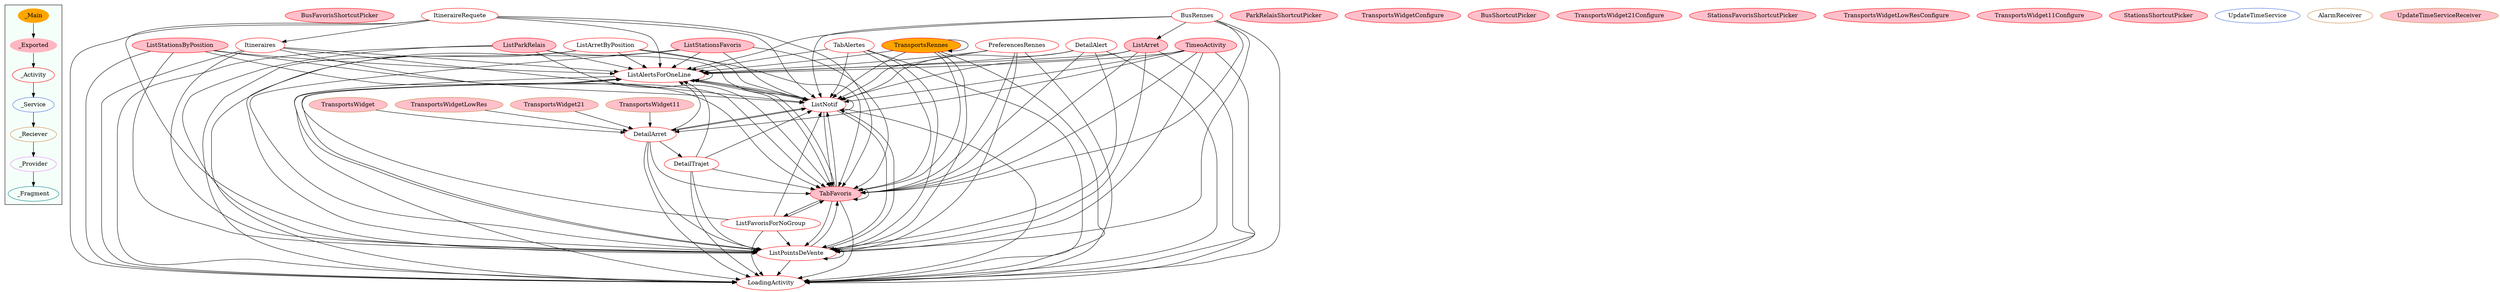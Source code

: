 digraph G {
subgraph cluster_legend{ 
bgcolor=mintcream;
_Activity[color = red];
_Service[color = royalblue];
_Provider[color = violet];
_Reciever[color = peru];
_Fragment[color = teal];
_Main[style=filled, fillcolor=orange, color = mintcream];
_Exported[style=filled, fillcolor=lightpink, color = mintcream];
_Main -> _Exported -> _Activity -> _Service -> _Reciever -> _Provider -> _Fragment; 
}
BusFavorisShortcutPicker[style=filled, fillcolor=pink, color = red];
ItineraireRequete[color = red];
ListAlertsForOneLine[color = red];
ParkRelaisShortcutPicker[style=filled, fillcolor=pink, color = red];
TransportsWidgetConfigure[style=filled, fillcolor=pink, color = red];
BusShortcutPicker[style=filled, fillcolor=pink, color = red];
PreferencesRennes[color = red];
TransportsWidget21Configure[style=filled, fillcolor=pink, color = red];
TimeoActivity[style=filled, fillcolor=pink, color = red];
StationsFavorisShortcutPicker[style=filled, fillcolor=pink, color = red];
BusRennes[color = red];
LoadingActivity[color = red];
TransportsWidgetLowResConfigure[style=filled, fillcolor=pink, color = red];
ListStationsFavoris[style=filled, fillcolor=pink, color = red];
ListStationsByPosition[style=filled, fillcolor=pink, color = red];
Itineraires[color = red];
ListParkRelais[style=filled, fillcolor=pink, color = red];
ListArretByPosition[color = red];
ListNotif[color = red];
TransportsRennes[style=filled, fillcolor=orange, color = red];
DetailAlert[color = red];
ListPointsDeVente[color = red];
TabAlertes[color = red];
DetailTrajet[color = red];
TransportsWidget11Configure[style=filled, fillcolor=pink, color = red];
DetailArret[color = red];
ListArret[style=filled, fillcolor=pink, color = red];
TabFavoris[style=filled, fillcolor=pink, color = red];
StationsShortcutPicker[style=filled, fillcolor=pink, color = red];
ListFavorisForNoGroup[color = red];
UpdateTimeService[color = royalblue];
TransportsWidget21[style=filled, fillcolor=pink, color = peru];
TransportsWidget11[style=filled, fillcolor=pink, color = peru];
TransportsWidget[style=filled, fillcolor=pink, color = peru];
AlarmReceiver[color = peru];
TransportsWidgetLowRes[style=filled, fillcolor=pink, color = peru];
UpdateTimeServiceReceiver[style=filled, fillcolor=pink, color = peru];
ItineraireRequete->Itineraires;
ItineraireRequete->ListPointsDeVente;
ItineraireRequete->ListNotif;
ItineraireRequete->TabFavoris;
ItineraireRequete->LoadingActivity;
ItineraireRequete->ListAlertsForOneLine;
ListAlertsForOneLine->ListNotif;
ListAlertsForOneLine->LoadingActivity;
ListAlertsForOneLine->ListPointsDeVente;
ListAlertsForOneLine->TabFavoris;
ListAlertsForOneLine->ListAlertsForOneLine;
TransportsRennes->LoadingActivity;
TransportsRennes->ListPointsDeVente;
TransportsRennes->TabFavoris;
TransportsRennes->ListAlertsForOneLine;
TransportsRennes->TransportsRennes;
TransportsRennes->ListNotif;
ListPointsDeVente->ListNotif;
ListPointsDeVente->ListPointsDeVente;
ListPointsDeVente->TabFavoris;
ListPointsDeVente->ListAlertsForOneLine;
ListPointsDeVente->LoadingActivity;
DetailAlert->ListAlertsForOneLine;
DetailAlert->TabFavoris;
DetailAlert->LoadingActivity;
DetailAlert->ListNotif;
DetailAlert->ListPointsDeVente;
TabAlertes->ListAlertsForOneLine;
TabAlertes->LoadingActivity;
TabAlertes->ListNotif;
TabAlertes->ListPointsDeVente;
TabAlertes->TabFavoris;
PreferencesRennes->LoadingActivity;
PreferencesRennes->TabFavoris;
PreferencesRennes->ListPointsDeVente;
PreferencesRennes->ListAlertsForOneLine;
PreferencesRennes->ListNotif;
DetailTrajet->ListAlertsForOneLine;
DetailTrajet->TabFavoris;
DetailTrajet->LoadingActivity;
DetailTrajet->ListNotif;
DetailTrajet->ListPointsDeVente;
TimeoActivity->ListAlertsForOneLine;
TimeoActivity->ListNotif;
TimeoActivity->TabFavoris;
TimeoActivity->DetailArret;
TimeoActivity->LoadingActivity;
TimeoActivity->ListPointsDeVente;
TransportsWidgetLowRes->DetailArret;
BusRennes->ListArret;
BusRennes->LoadingActivity;
BusRennes->ListAlertsForOneLine;
BusRennes->ListNotif;
BusRennes->ListPointsDeVente;
BusRennes->TabFavoris;
DetailArret->DetailTrajet;
DetailArret->ListNotif;
DetailArret->TabFavoris;
DetailArret->LoadingActivity;
DetailArret->ListPointsDeVente;
DetailArret->ListAlertsForOneLine;
TransportsWidget21->DetailArret;
TransportsWidget11->DetailArret;
ListArret->TabFavoris;
ListArret->LoadingActivity;
ListArret->ListNotif;
ListArret->ListAlertsForOneLine;
ListArret->ListPointsDeVente;
TransportsWidget->DetailArret;
TabFavoris->TabFavoris;
TabFavoris->ListFavorisForNoGroup;
TabFavoris->ListAlertsForOneLine;
TabFavoris->ListNotif;
TabFavoris->LoadingActivity;
TabFavoris->ListPointsDeVente;
ListStationsFavoris->ListNotif;
ListStationsFavoris->TabFavoris;
ListStationsFavoris->ListAlertsForOneLine;
ListStationsFavoris->ListPointsDeVente;
ListStationsFavoris->LoadingActivity;
Itineraires->TabFavoris;
Itineraires->ListAlertsForOneLine;
Itineraires->ListPointsDeVente;
Itineraires->ListNotif;
Itineraires->LoadingActivity;
ListStationsByPosition->ListAlertsForOneLine;
ListStationsByPosition->ListNotif;
ListStationsByPosition->ListPointsDeVente;
ListStationsByPosition->TabFavoris;
ListStationsByPosition->LoadingActivity;
ListFavorisForNoGroup->TabFavoris;
ListFavorisForNoGroup->ListNotif;
ListFavorisForNoGroup->ListAlertsForOneLine;
ListFavorisForNoGroup->LoadingActivity;
ListFavorisForNoGroup->ListPointsDeVente;
ListParkRelais->TabFavoris;
ListParkRelais->ListNotif;
ListParkRelais->ListAlertsForOneLine;
ListParkRelais->ListPointsDeVente;
ListParkRelais->LoadingActivity;
ListArretByPosition->LoadingActivity;
ListArretByPosition->TabFavoris;
ListArretByPosition->ListAlertsForOneLine;
ListArretByPosition->ListPointsDeVente;
ListArretByPosition->ListNotif;
ListNotif->ListAlertsForOneLine;
ListNotif->TabFavoris;
ListNotif->ListNotif;
ListNotif->ListPointsDeVente;
ListNotif->LoadingActivity;
ListNotif->DetailArret;
}
